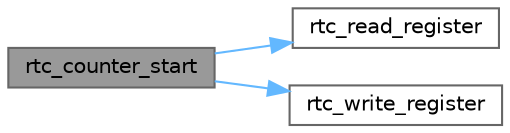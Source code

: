 digraph "rtc_counter_start"
{
 // LATEX_PDF_SIZE
  bgcolor="transparent";
  edge [fontname=Helvetica,fontsize=10,labelfontname=Helvetica,labelfontsize=10];
  node [fontname=Helvetica,fontsize=10,shape=box,height=0.2,width=0.4];
  rankdir="LR";
  Node1 [label="rtc_counter_start",height=0.2,width=0.4,color="gray40", fillcolor="grey60", style="filled", fontcolor="black",tooltip="Starts RTC counter."];
  Node1 -> Node2 [color="steelblue1",style="solid"];
  Node2 [label="rtc_read_register",height=0.2,width=0.4,color="grey40", fillcolor="white", style="filled",URL="$group__driver.html#ga4ebd09baf3ebabb95fb10303cd4f7a62",tooltip="Gets a RTC's register."];
  Node1 -> Node3 [color="steelblue1",style="solid"];
  Node3 [label="rtc_write_register",height=0.2,width=0.4,color="grey40", fillcolor="white", style="filled",URL="$group__driver.html#gad424e653bae3c7f43f6f812c9593ae0d",tooltip="Writes a RTC's register."];
}
